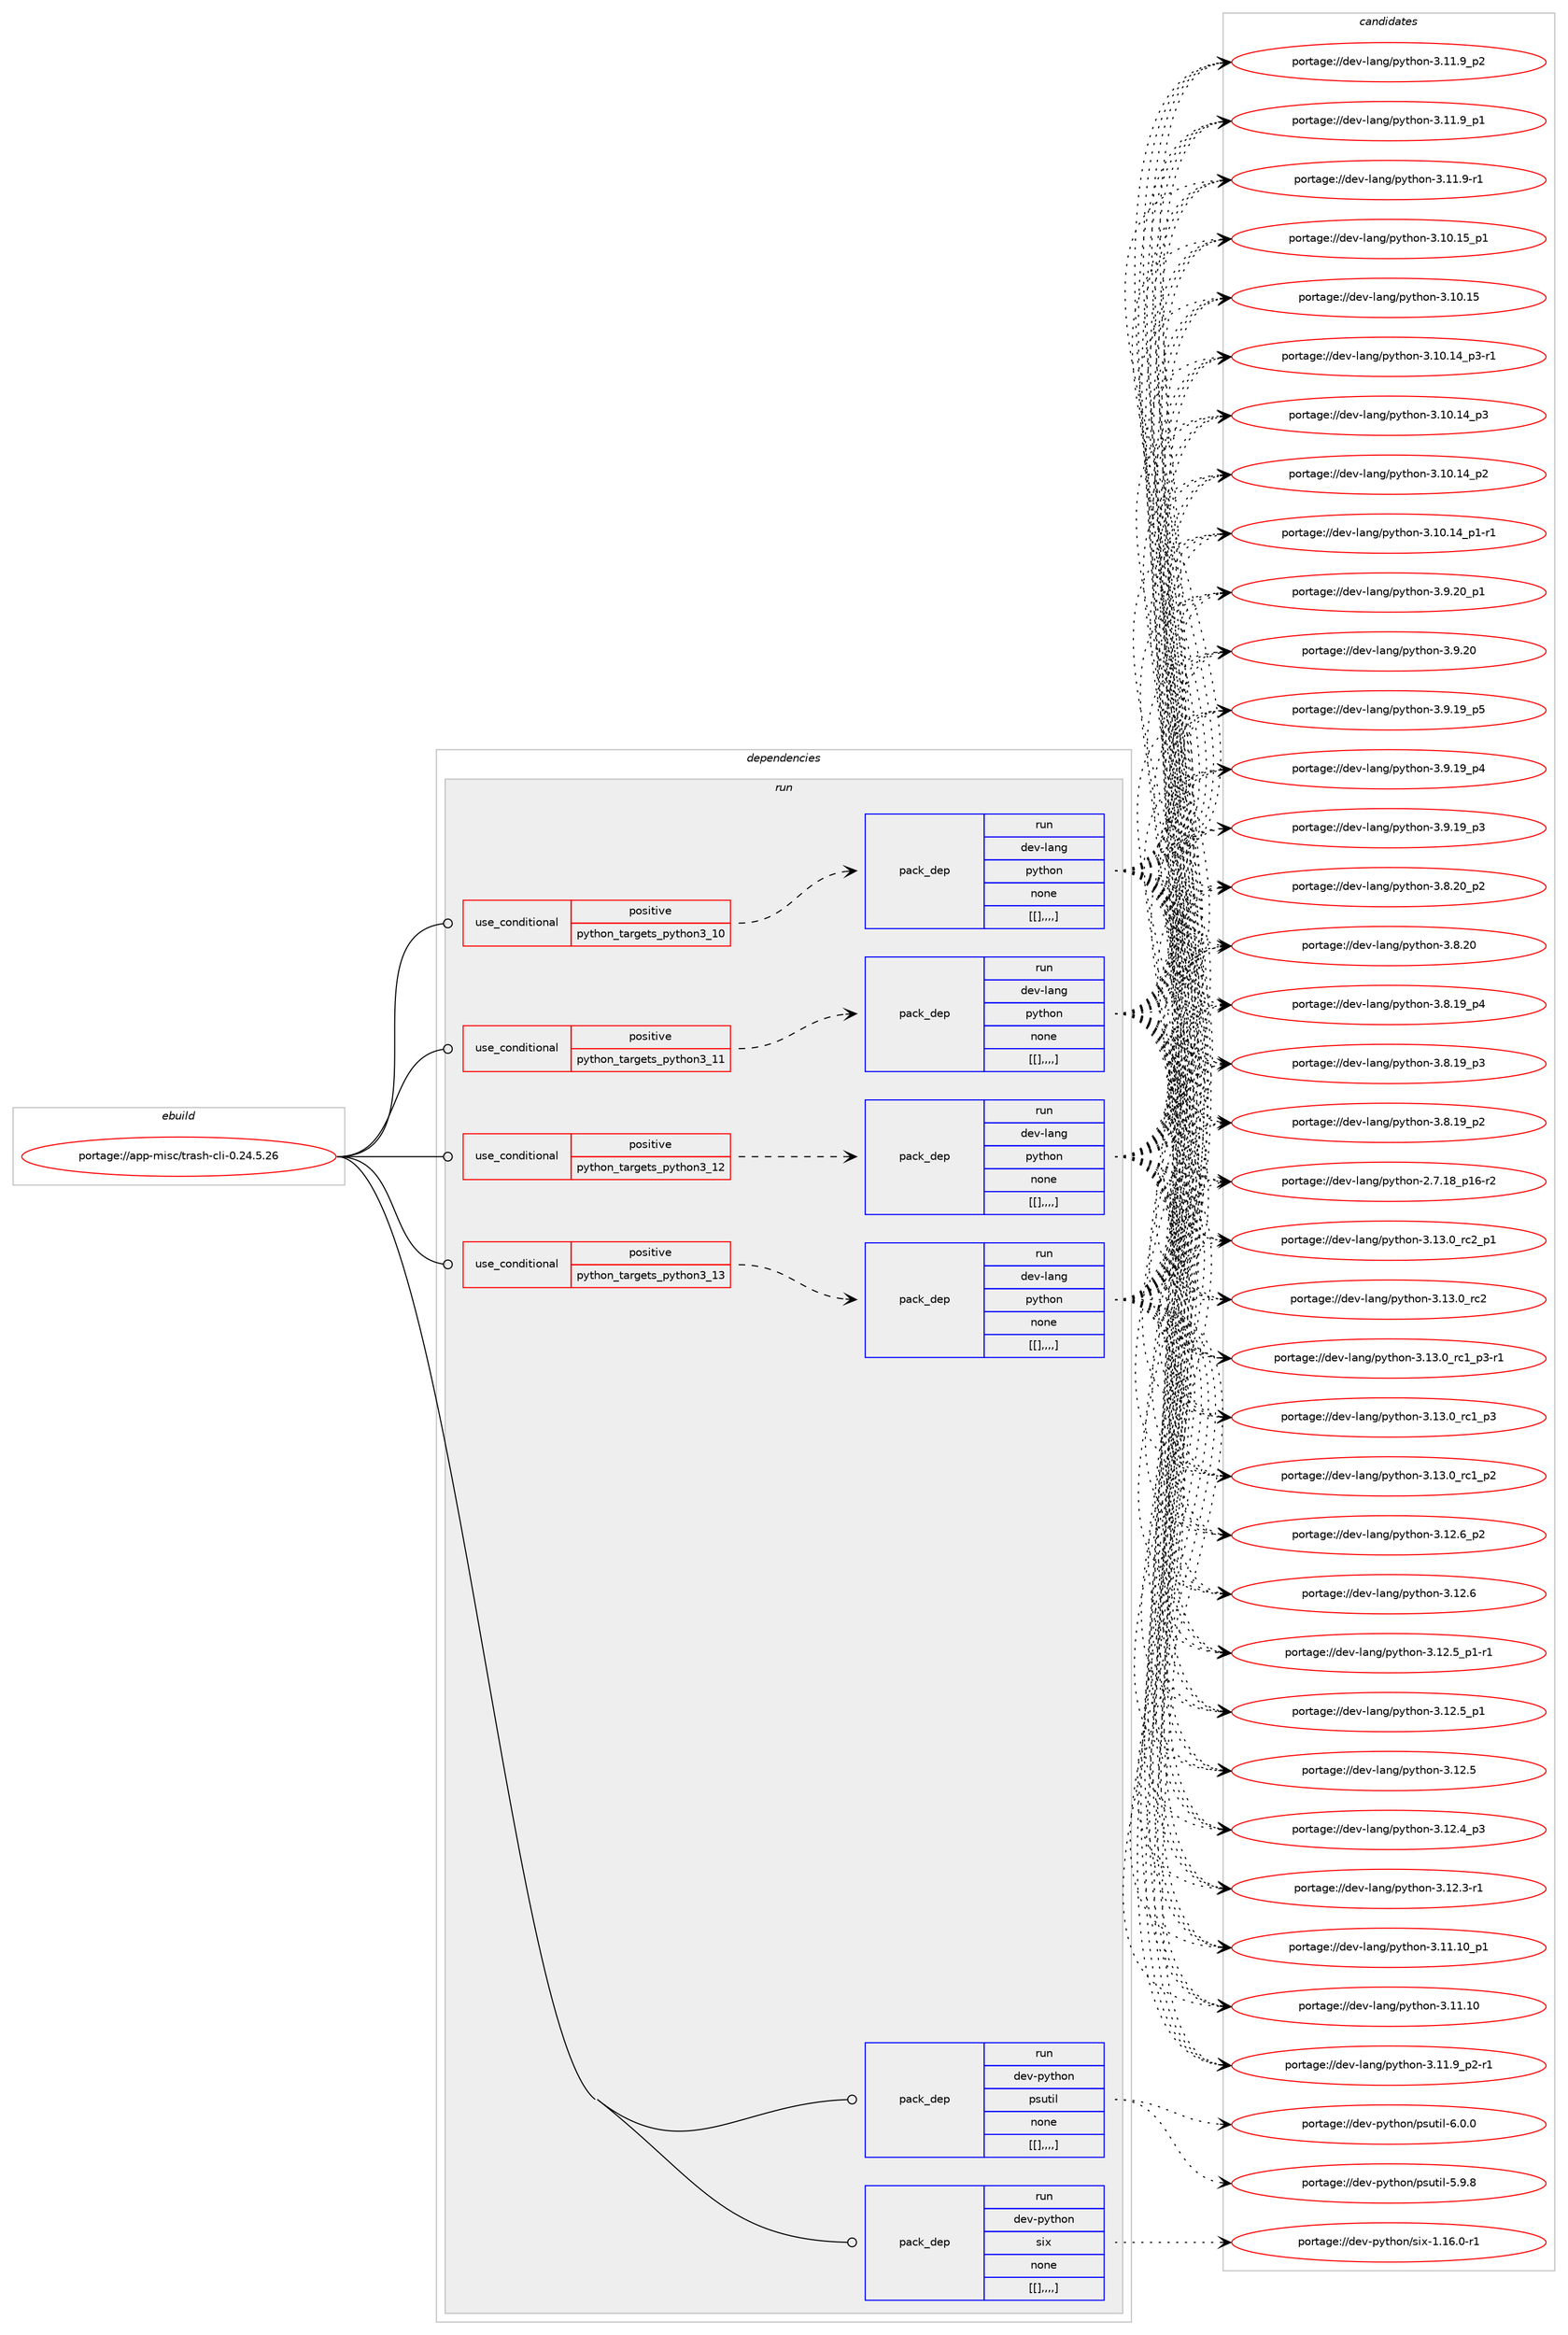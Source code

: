 digraph prolog {

# *************
# Graph options
# *************

newrank=true;
concentrate=true;
compound=true;
graph [rankdir=LR,fontname=Helvetica,fontsize=10,ranksep=1.5];#, ranksep=2.5, nodesep=0.2];
edge  [arrowhead=vee];
node  [fontname=Helvetica,fontsize=10];

# **********
# The ebuild
# **********

subgraph cluster_leftcol {
color=gray;
label=<<i>ebuild</i>>;
id [label="portage://app-misc/trash-cli-0.24.5.26", color=red, width=4, href="../app-misc/trash-cli-0.24.5.26.svg"];
}

# ****************
# The dependencies
# ****************

subgraph cluster_midcol {
color=gray;
label=<<i>dependencies</i>>;
subgraph cluster_compile {
fillcolor="#eeeeee";
style=filled;
label=<<i>compile</i>>;
}
subgraph cluster_compileandrun {
fillcolor="#eeeeee";
style=filled;
label=<<i>compile and run</i>>;
}
subgraph cluster_run {
fillcolor="#eeeeee";
style=filled;
label=<<i>run</i>>;
subgraph cond13207 {
dependency45088 [label=<<TABLE BORDER="0" CELLBORDER="1" CELLSPACING="0" CELLPADDING="4"><TR><TD ROWSPAN="3" CELLPADDING="10">use_conditional</TD></TR><TR><TD>positive</TD></TR><TR><TD>python_targets_python3_10</TD></TR></TABLE>>, shape=none, color=red];
subgraph pack31481 {
dependency45089 [label=<<TABLE BORDER="0" CELLBORDER="1" CELLSPACING="0" CELLPADDING="4" WIDTH="220"><TR><TD ROWSPAN="6" CELLPADDING="30">pack_dep</TD></TR><TR><TD WIDTH="110">run</TD></TR><TR><TD>dev-lang</TD></TR><TR><TD>python</TD></TR><TR><TD>none</TD></TR><TR><TD>[[],,,,]</TD></TR></TABLE>>, shape=none, color=blue];
}
dependency45088:e -> dependency45089:w [weight=20,style="dashed",arrowhead="vee"];
}
id:e -> dependency45088:w [weight=20,style="solid",arrowhead="odot"];
subgraph cond13208 {
dependency45090 [label=<<TABLE BORDER="0" CELLBORDER="1" CELLSPACING="0" CELLPADDING="4"><TR><TD ROWSPAN="3" CELLPADDING="10">use_conditional</TD></TR><TR><TD>positive</TD></TR><TR><TD>python_targets_python3_11</TD></TR></TABLE>>, shape=none, color=red];
subgraph pack31482 {
dependency45091 [label=<<TABLE BORDER="0" CELLBORDER="1" CELLSPACING="0" CELLPADDING="4" WIDTH="220"><TR><TD ROWSPAN="6" CELLPADDING="30">pack_dep</TD></TR><TR><TD WIDTH="110">run</TD></TR><TR><TD>dev-lang</TD></TR><TR><TD>python</TD></TR><TR><TD>none</TD></TR><TR><TD>[[],,,,]</TD></TR></TABLE>>, shape=none, color=blue];
}
dependency45090:e -> dependency45091:w [weight=20,style="dashed",arrowhead="vee"];
}
id:e -> dependency45090:w [weight=20,style="solid",arrowhead="odot"];
subgraph cond13209 {
dependency45092 [label=<<TABLE BORDER="0" CELLBORDER="1" CELLSPACING="0" CELLPADDING="4"><TR><TD ROWSPAN="3" CELLPADDING="10">use_conditional</TD></TR><TR><TD>positive</TD></TR><TR><TD>python_targets_python3_12</TD></TR></TABLE>>, shape=none, color=red];
subgraph pack31483 {
dependency45093 [label=<<TABLE BORDER="0" CELLBORDER="1" CELLSPACING="0" CELLPADDING="4" WIDTH="220"><TR><TD ROWSPAN="6" CELLPADDING="30">pack_dep</TD></TR><TR><TD WIDTH="110">run</TD></TR><TR><TD>dev-lang</TD></TR><TR><TD>python</TD></TR><TR><TD>none</TD></TR><TR><TD>[[],,,,]</TD></TR></TABLE>>, shape=none, color=blue];
}
dependency45092:e -> dependency45093:w [weight=20,style="dashed",arrowhead="vee"];
}
id:e -> dependency45092:w [weight=20,style="solid",arrowhead="odot"];
subgraph cond13210 {
dependency45094 [label=<<TABLE BORDER="0" CELLBORDER="1" CELLSPACING="0" CELLPADDING="4"><TR><TD ROWSPAN="3" CELLPADDING="10">use_conditional</TD></TR><TR><TD>positive</TD></TR><TR><TD>python_targets_python3_13</TD></TR></TABLE>>, shape=none, color=red];
subgraph pack31484 {
dependency45095 [label=<<TABLE BORDER="0" CELLBORDER="1" CELLSPACING="0" CELLPADDING="4" WIDTH="220"><TR><TD ROWSPAN="6" CELLPADDING="30">pack_dep</TD></TR><TR><TD WIDTH="110">run</TD></TR><TR><TD>dev-lang</TD></TR><TR><TD>python</TD></TR><TR><TD>none</TD></TR><TR><TD>[[],,,,]</TD></TR></TABLE>>, shape=none, color=blue];
}
dependency45094:e -> dependency45095:w [weight=20,style="dashed",arrowhead="vee"];
}
id:e -> dependency45094:w [weight=20,style="solid",arrowhead="odot"];
subgraph pack31485 {
dependency45096 [label=<<TABLE BORDER="0" CELLBORDER="1" CELLSPACING="0" CELLPADDING="4" WIDTH="220"><TR><TD ROWSPAN="6" CELLPADDING="30">pack_dep</TD></TR><TR><TD WIDTH="110">run</TD></TR><TR><TD>dev-python</TD></TR><TR><TD>psutil</TD></TR><TR><TD>none</TD></TR><TR><TD>[[],,,,]</TD></TR></TABLE>>, shape=none, color=blue];
}
id:e -> dependency45096:w [weight=20,style="solid",arrowhead="odot"];
subgraph pack31486 {
dependency45097 [label=<<TABLE BORDER="0" CELLBORDER="1" CELLSPACING="0" CELLPADDING="4" WIDTH="220"><TR><TD ROWSPAN="6" CELLPADDING="30">pack_dep</TD></TR><TR><TD WIDTH="110">run</TD></TR><TR><TD>dev-python</TD></TR><TR><TD>six</TD></TR><TR><TD>none</TD></TR><TR><TD>[[],,,,]</TD></TR></TABLE>>, shape=none, color=blue];
}
id:e -> dependency45097:w [weight=20,style="solid",arrowhead="odot"];
}
}

# **************
# The candidates
# **************

subgraph cluster_choices {
rank=same;
color=gray;
label=<<i>candidates</i>>;

subgraph choice31481 {
color=black;
nodesep=1;
choice100101118451089711010347112121116104111110455146495146489511499509511249 [label="portage://dev-lang/python-3.13.0_rc2_p1", color=red, width=4,href="../dev-lang/python-3.13.0_rc2_p1.svg"];
choice10010111845108971101034711212111610411111045514649514648951149950 [label="portage://dev-lang/python-3.13.0_rc2", color=red, width=4,href="../dev-lang/python-3.13.0_rc2.svg"];
choice1001011184510897110103471121211161041111104551464951464895114994995112514511449 [label="portage://dev-lang/python-3.13.0_rc1_p3-r1", color=red, width=4,href="../dev-lang/python-3.13.0_rc1_p3-r1.svg"];
choice100101118451089711010347112121116104111110455146495146489511499499511251 [label="portage://dev-lang/python-3.13.0_rc1_p3", color=red, width=4,href="../dev-lang/python-3.13.0_rc1_p3.svg"];
choice100101118451089711010347112121116104111110455146495146489511499499511250 [label="portage://dev-lang/python-3.13.0_rc1_p2", color=red, width=4,href="../dev-lang/python-3.13.0_rc1_p2.svg"];
choice100101118451089711010347112121116104111110455146495046549511250 [label="portage://dev-lang/python-3.12.6_p2", color=red, width=4,href="../dev-lang/python-3.12.6_p2.svg"];
choice10010111845108971101034711212111610411111045514649504654 [label="portage://dev-lang/python-3.12.6", color=red, width=4,href="../dev-lang/python-3.12.6.svg"];
choice1001011184510897110103471121211161041111104551464950465395112494511449 [label="portage://dev-lang/python-3.12.5_p1-r1", color=red, width=4,href="../dev-lang/python-3.12.5_p1-r1.svg"];
choice100101118451089711010347112121116104111110455146495046539511249 [label="portage://dev-lang/python-3.12.5_p1", color=red, width=4,href="../dev-lang/python-3.12.5_p1.svg"];
choice10010111845108971101034711212111610411111045514649504653 [label="portage://dev-lang/python-3.12.5", color=red, width=4,href="../dev-lang/python-3.12.5.svg"];
choice100101118451089711010347112121116104111110455146495046529511251 [label="portage://dev-lang/python-3.12.4_p3", color=red, width=4,href="../dev-lang/python-3.12.4_p3.svg"];
choice100101118451089711010347112121116104111110455146495046514511449 [label="portage://dev-lang/python-3.12.3-r1", color=red, width=4,href="../dev-lang/python-3.12.3-r1.svg"];
choice10010111845108971101034711212111610411111045514649494649489511249 [label="portage://dev-lang/python-3.11.10_p1", color=red, width=4,href="../dev-lang/python-3.11.10_p1.svg"];
choice1001011184510897110103471121211161041111104551464949464948 [label="portage://dev-lang/python-3.11.10", color=red, width=4,href="../dev-lang/python-3.11.10.svg"];
choice1001011184510897110103471121211161041111104551464949465795112504511449 [label="portage://dev-lang/python-3.11.9_p2-r1", color=red, width=4,href="../dev-lang/python-3.11.9_p2-r1.svg"];
choice100101118451089711010347112121116104111110455146494946579511250 [label="portage://dev-lang/python-3.11.9_p2", color=red, width=4,href="../dev-lang/python-3.11.9_p2.svg"];
choice100101118451089711010347112121116104111110455146494946579511249 [label="portage://dev-lang/python-3.11.9_p1", color=red, width=4,href="../dev-lang/python-3.11.9_p1.svg"];
choice100101118451089711010347112121116104111110455146494946574511449 [label="portage://dev-lang/python-3.11.9-r1", color=red, width=4,href="../dev-lang/python-3.11.9-r1.svg"];
choice10010111845108971101034711212111610411111045514649484649539511249 [label="portage://dev-lang/python-3.10.15_p1", color=red, width=4,href="../dev-lang/python-3.10.15_p1.svg"];
choice1001011184510897110103471121211161041111104551464948464953 [label="portage://dev-lang/python-3.10.15", color=red, width=4,href="../dev-lang/python-3.10.15.svg"];
choice100101118451089711010347112121116104111110455146494846495295112514511449 [label="portage://dev-lang/python-3.10.14_p3-r1", color=red, width=4,href="../dev-lang/python-3.10.14_p3-r1.svg"];
choice10010111845108971101034711212111610411111045514649484649529511251 [label="portage://dev-lang/python-3.10.14_p3", color=red, width=4,href="../dev-lang/python-3.10.14_p3.svg"];
choice10010111845108971101034711212111610411111045514649484649529511250 [label="portage://dev-lang/python-3.10.14_p2", color=red, width=4,href="../dev-lang/python-3.10.14_p2.svg"];
choice100101118451089711010347112121116104111110455146494846495295112494511449 [label="portage://dev-lang/python-3.10.14_p1-r1", color=red, width=4,href="../dev-lang/python-3.10.14_p1-r1.svg"];
choice100101118451089711010347112121116104111110455146574650489511249 [label="portage://dev-lang/python-3.9.20_p1", color=red, width=4,href="../dev-lang/python-3.9.20_p1.svg"];
choice10010111845108971101034711212111610411111045514657465048 [label="portage://dev-lang/python-3.9.20", color=red, width=4,href="../dev-lang/python-3.9.20.svg"];
choice100101118451089711010347112121116104111110455146574649579511253 [label="portage://dev-lang/python-3.9.19_p5", color=red, width=4,href="../dev-lang/python-3.9.19_p5.svg"];
choice100101118451089711010347112121116104111110455146574649579511252 [label="portage://dev-lang/python-3.9.19_p4", color=red, width=4,href="../dev-lang/python-3.9.19_p4.svg"];
choice100101118451089711010347112121116104111110455146574649579511251 [label="portage://dev-lang/python-3.9.19_p3", color=red, width=4,href="../dev-lang/python-3.9.19_p3.svg"];
choice100101118451089711010347112121116104111110455146564650489511250 [label="portage://dev-lang/python-3.8.20_p2", color=red, width=4,href="../dev-lang/python-3.8.20_p2.svg"];
choice10010111845108971101034711212111610411111045514656465048 [label="portage://dev-lang/python-3.8.20", color=red, width=4,href="../dev-lang/python-3.8.20.svg"];
choice100101118451089711010347112121116104111110455146564649579511252 [label="portage://dev-lang/python-3.8.19_p4", color=red, width=4,href="../dev-lang/python-3.8.19_p4.svg"];
choice100101118451089711010347112121116104111110455146564649579511251 [label="portage://dev-lang/python-3.8.19_p3", color=red, width=4,href="../dev-lang/python-3.8.19_p3.svg"];
choice100101118451089711010347112121116104111110455146564649579511250 [label="portage://dev-lang/python-3.8.19_p2", color=red, width=4,href="../dev-lang/python-3.8.19_p2.svg"];
choice100101118451089711010347112121116104111110455046554649569511249544511450 [label="portage://dev-lang/python-2.7.18_p16-r2", color=red, width=4,href="../dev-lang/python-2.7.18_p16-r2.svg"];
dependency45089:e -> choice100101118451089711010347112121116104111110455146495146489511499509511249:w [style=dotted,weight="100"];
dependency45089:e -> choice10010111845108971101034711212111610411111045514649514648951149950:w [style=dotted,weight="100"];
dependency45089:e -> choice1001011184510897110103471121211161041111104551464951464895114994995112514511449:w [style=dotted,weight="100"];
dependency45089:e -> choice100101118451089711010347112121116104111110455146495146489511499499511251:w [style=dotted,weight="100"];
dependency45089:e -> choice100101118451089711010347112121116104111110455146495146489511499499511250:w [style=dotted,weight="100"];
dependency45089:e -> choice100101118451089711010347112121116104111110455146495046549511250:w [style=dotted,weight="100"];
dependency45089:e -> choice10010111845108971101034711212111610411111045514649504654:w [style=dotted,weight="100"];
dependency45089:e -> choice1001011184510897110103471121211161041111104551464950465395112494511449:w [style=dotted,weight="100"];
dependency45089:e -> choice100101118451089711010347112121116104111110455146495046539511249:w [style=dotted,weight="100"];
dependency45089:e -> choice10010111845108971101034711212111610411111045514649504653:w [style=dotted,weight="100"];
dependency45089:e -> choice100101118451089711010347112121116104111110455146495046529511251:w [style=dotted,weight="100"];
dependency45089:e -> choice100101118451089711010347112121116104111110455146495046514511449:w [style=dotted,weight="100"];
dependency45089:e -> choice10010111845108971101034711212111610411111045514649494649489511249:w [style=dotted,weight="100"];
dependency45089:e -> choice1001011184510897110103471121211161041111104551464949464948:w [style=dotted,weight="100"];
dependency45089:e -> choice1001011184510897110103471121211161041111104551464949465795112504511449:w [style=dotted,weight="100"];
dependency45089:e -> choice100101118451089711010347112121116104111110455146494946579511250:w [style=dotted,weight="100"];
dependency45089:e -> choice100101118451089711010347112121116104111110455146494946579511249:w [style=dotted,weight="100"];
dependency45089:e -> choice100101118451089711010347112121116104111110455146494946574511449:w [style=dotted,weight="100"];
dependency45089:e -> choice10010111845108971101034711212111610411111045514649484649539511249:w [style=dotted,weight="100"];
dependency45089:e -> choice1001011184510897110103471121211161041111104551464948464953:w [style=dotted,weight="100"];
dependency45089:e -> choice100101118451089711010347112121116104111110455146494846495295112514511449:w [style=dotted,weight="100"];
dependency45089:e -> choice10010111845108971101034711212111610411111045514649484649529511251:w [style=dotted,weight="100"];
dependency45089:e -> choice10010111845108971101034711212111610411111045514649484649529511250:w [style=dotted,weight="100"];
dependency45089:e -> choice100101118451089711010347112121116104111110455146494846495295112494511449:w [style=dotted,weight="100"];
dependency45089:e -> choice100101118451089711010347112121116104111110455146574650489511249:w [style=dotted,weight="100"];
dependency45089:e -> choice10010111845108971101034711212111610411111045514657465048:w [style=dotted,weight="100"];
dependency45089:e -> choice100101118451089711010347112121116104111110455146574649579511253:w [style=dotted,weight="100"];
dependency45089:e -> choice100101118451089711010347112121116104111110455146574649579511252:w [style=dotted,weight="100"];
dependency45089:e -> choice100101118451089711010347112121116104111110455146574649579511251:w [style=dotted,weight="100"];
dependency45089:e -> choice100101118451089711010347112121116104111110455146564650489511250:w [style=dotted,weight="100"];
dependency45089:e -> choice10010111845108971101034711212111610411111045514656465048:w [style=dotted,weight="100"];
dependency45089:e -> choice100101118451089711010347112121116104111110455146564649579511252:w [style=dotted,weight="100"];
dependency45089:e -> choice100101118451089711010347112121116104111110455146564649579511251:w [style=dotted,weight="100"];
dependency45089:e -> choice100101118451089711010347112121116104111110455146564649579511250:w [style=dotted,weight="100"];
dependency45089:e -> choice100101118451089711010347112121116104111110455046554649569511249544511450:w [style=dotted,weight="100"];
}
subgraph choice31482 {
color=black;
nodesep=1;
choice100101118451089711010347112121116104111110455146495146489511499509511249 [label="portage://dev-lang/python-3.13.0_rc2_p1", color=red, width=4,href="../dev-lang/python-3.13.0_rc2_p1.svg"];
choice10010111845108971101034711212111610411111045514649514648951149950 [label="portage://dev-lang/python-3.13.0_rc2", color=red, width=4,href="../dev-lang/python-3.13.0_rc2.svg"];
choice1001011184510897110103471121211161041111104551464951464895114994995112514511449 [label="portage://dev-lang/python-3.13.0_rc1_p3-r1", color=red, width=4,href="../dev-lang/python-3.13.0_rc1_p3-r1.svg"];
choice100101118451089711010347112121116104111110455146495146489511499499511251 [label="portage://dev-lang/python-3.13.0_rc1_p3", color=red, width=4,href="../dev-lang/python-3.13.0_rc1_p3.svg"];
choice100101118451089711010347112121116104111110455146495146489511499499511250 [label="portage://dev-lang/python-3.13.0_rc1_p2", color=red, width=4,href="../dev-lang/python-3.13.0_rc1_p2.svg"];
choice100101118451089711010347112121116104111110455146495046549511250 [label="portage://dev-lang/python-3.12.6_p2", color=red, width=4,href="../dev-lang/python-3.12.6_p2.svg"];
choice10010111845108971101034711212111610411111045514649504654 [label="portage://dev-lang/python-3.12.6", color=red, width=4,href="../dev-lang/python-3.12.6.svg"];
choice1001011184510897110103471121211161041111104551464950465395112494511449 [label="portage://dev-lang/python-3.12.5_p1-r1", color=red, width=4,href="../dev-lang/python-3.12.5_p1-r1.svg"];
choice100101118451089711010347112121116104111110455146495046539511249 [label="portage://dev-lang/python-3.12.5_p1", color=red, width=4,href="../dev-lang/python-3.12.5_p1.svg"];
choice10010111845108971101034711212111610411111045514649504653 [label="portage://dev-lang/python-3.12.5", color=red, width=4,href="../dev-lang/python-3.12.5.svg"];
choice100101118451089711010347112121116104111110455146495046529511251 [label="portage://dev-lang/python-3.12.4_p3", color=red, width=4,href="../dev-lang/python-3.12.4_p3.svg"];
choice100101118451089711010347112121116104111110455146495046514511449 [label="portage://dev-lang/python-3.12.3-r1", color=red, width=4,href="../dev-lang/python-3.12.3-r1.svg"];
choice10010111845108971101034711212111610411111045514649494649489511249 [label="portage://dev-lang/python-3.11.10_p1", color=red, width=4,href="../dev-lang/python-3.11.10_p1.svg"];
choice1001011184510897110103471121211161041111104551464949464948 [label="portage://dev-lang/python-3.11.10", color=red, width=4,href="../dev-lang/python-3.11.10.svg"];
choice1001011184510897110103471121211161041111104551464949465795112504511449 [label="portage://dev-lang/python-3.11.9_p2-r1", color=red, width=4,href="../dev-lang/python-3.11.9_p2-r1.svg"];
choice100101118451089711010347112121116104111110455146494946579511250 [label="portage://dev-lang/python-3.11.9_p2", color=red, width=4,href="../dev-lang/python-3.11.9_p2.svg"];
choice100101118451089711010347112121116104111110455146494946579511249 [label="portage://dev-lang/python-3.11.9_p1", color=red, width=4,href="../dev-lang/python-3.11.9_p1.svg"];
choice100101118451089711010347112121116104111110455146494946574511449 [label="portage://dev-lang/python-3.11.9-r1", color=red, width=4,href="../dev-lang/python-3.11.9-r1.svg"];
choice10010111845108971101034711212111610411111045514649484649539511249 [label="portage://dev-lang/python-3.10.15_p1", color=red, width=4,href="../dev-lang/python-3.10.15_p1.svg"];
choice1001011184510897110103471121211161041111104551464948464953 [label="portage://dev-lang/python-3.10.15", color=red, width=4,href="../dev-lang/python-3.10.15.svg"];
choice100101118451089711010347112121116104111110455146494846495295112514511449 [label="portage://dev-lang/python-3.10.14_p3-r1", color=red, width=4,href="../dev-lang/python-3.10.14_p3-r1.svg"];
choice10010111845108971101034711212111610411111045514649484649529511251 [label="portage://dev-lang/python-3.10.14_p3", color=red, width=4,href="../dev-lang/python-3.10.14_p3.svg"];
choice10010111845108971101034711212111610411111045514649484649529511250 [label="portage://dev-lang/python-3.10.14_p2", color=red, width=4,href="../dev-lang/python-3.10.14_p2.svg"];
choice100101118451089711010347112121116104111110455146494846495295112494511449 [label="portage://dev-lang/python-3.10.14_p1-r1", color=red, width=4,href="../dev-lang/python-3.10.14_p1-r1.svg"];
choice100101118451089711010347112121116104111110455146574650489511249 [label="portage://dev-lang/python-3.9.20_p1", color=red, width=4,href="../dev-lang/python-3.9.20_p1.svg"];
choice10010111845108971101034711212111610411111045514657465048 [label="portage://dev-lang/python-3.9.20", color=red, width=4,href="../dev-lang/python-3.9.20.svg"];
choice100101118451089711010347112121116104111110455146574649579511253 [label="portage://dev-lang/python-3.9.19_p5", color=red, width=4,href="../dev-lang/python-3.9.19_p5.svg"];
choice100101118451089711010347112121116104111110455146574649579511252 [label="portage://dev-lang/python-3.9.19_p4", color=red, width=4,href="../dev-lang/python-3.9.19_p4.svg"];
choice100101118451089711010347112121116104111110455146574649579511251 [label="portage://dev-lang/python-3.9.19_p3", color=red, width=4,href="../dev-lang/python-3.9.19_p3.svg"];
choice100101118451089711010347112121116104111110455146564650489511250 [label="portage://dev-lang/python-3.8.20_p2", color=red, width=4,href="../dev-lang/python-3.8.20_p2.svg"];
choice10010111845108971101034711212111610411111045514656465048 [label="portage://dev-lang/python-3.8.20", color=red, width=4,href="../dev-lang/python-3.8.20.svg"];
choice100101118451089711010347112121116104111110455146564649579511252 [label="portage://dev-lang/python-3.8.19_p4", color=red, width=4,href="../dev-lang/python-3.8.19_p4.svg"];
choice100101118451089711010347112121116104111110455146564649579511251 [label="portage://dev-lang/python-3.8.19_p3", color=red, width=4,href="../dev-lang/python-3.8.19_p3.svg"];
choice100101118451089711010347112121116104111110455146564649579511250 [label="portage://dev-lang/python-3.8.19_p2", color=red, width=4,href="../dev-lang/python-3.8.19_p2.svg"];
choice100101118451089711010347112121116104111110455046554649569511249544511450 [label="portage://dev-lang/python-2.7.18_p16-r2", color=red, width=4,href="../dev-lang/python-2.7.18_p16-r2.svg"];
dependency45091:e -> choice100101118451089711010347112121116104111110455146495146489511499509511249:w [style=dotted,weight="100"];
dependency45091:e -> choice10010111845108971101034711212111610411111045514649514648951149950:w [style=dotted,weight="100"];
dependency45091:e -> choice1001011184510897110103471121211161041111104551464951464895114994995112514511449:w [style=dotted,weight="100"];
dependency45091:e -> choice100101118451089711010347112121116104111110455146495146489511499499511251:w [style=dotted,weight="100"];
dependency45091:e -> choice100101118451089711010347112121116104111110455146495146489511499499511250:w [style=dotted,weight="100"];
dependency45091:e -> choice100101118451089711010347112121116104111110455146495046549511250:w [style=dotted,weight="100"];
dependency45091:e -> choice10010111845108971101034711212111610411111045514649504654:w [style=dotted,weight="100"];
dependency45091:e -> choice1001011184510897110103471121211161041111104551464950465395112494511449:w [style=dotted,weight="100"];
dependency45091:e -> choice100101118451089711010347112121116104111110455146495046539511249:w [style=dotted,weight="100"];
dependency45091:e -> choice10010111845108971101034711212111610411111045514649504653:w [style=dotted,weight="100"];
dependency45091:e -> choice100101118451089711010347112121116104111110455146495046529511251:w [style=dotted,weight="100"];
dependency45091:e -> choice100101118451089711010347112121116104111110455146495046514511449:w [style=dotted,weight="100"];
dependency45091:e -> choice10010111845108971101034711212111610411111045514649494649489511249:w [style=dotted,weight="100"];
dependency45091:e -> choice1001011184510897110103471121211161041111104551464949464948:w [style=dotted,weight="100"];
dependency45091:e -> choice1001011184510897110103471121211161041111104551464949465795112504511449:w [style=dotted,weight="100"];
dependency45091:e -> choice100101118451089711010347112121116104111110455146494946579511250:w [style=dotted,weight="100"];
dependency45091:e -> choice100101118451089711010347112121116104111110455146494946579511249:w [style=dotted,weight="100"];
dependency45091:e -> choice100101118451089711010347112121116104111110455146494946574511449:w [style=dotted,weight="100"];
dependency45091:e -> choice10010111845108971101034711212111610411111045514649484649539511249:w [style=dotted,weight="100"];
dependency45091:e -> choice1001011184510897110103471121211161041111104551464948464953:w [style=dotted,weight="100"];
dependency45091:e -> choice100101118451089711010347112121116104111110455146494846495295112514511449:w [style=dotted,weight="100"];
dependency45091:e -> choice10010111845108971101034711212111610411111045514649484649529511251:w [style=dotted,weight="100"];
dependency45091:e -> choice10010111845108971101034711212111610411111045514649484649529511250:w [style=dotted,weight="100"];
dependency45091:e -> choice100101118451089711010347112121116104111110455146494846495295112494511449:w [style=dotted,weight="100"];
dependency45091:e -> choice100101118451089711010347112121116104111110455146574650489511249:w [style=dotted,weight="100"];
dependency45091:e -> choice10010111845108971101034711212111610411111045514657465048:w [style=dotted,weight="100"];
dependency45091:e -> choice100101118451089711010347112121116104111110455146574649579511253:w [style=dotted,weight="100"];
dependency45091:e -> choice100101118451089711010347112121116104111110455146574649579511252:w [style=dotted,weight="100"];
dependency45091:e -> choice100101118451089711010347112121116104111110455146574649579511251:w [style=dotted,weight="100"];
dependency45091:e -> choice100101118451089711010347112121116104111110455146564650489511250:w [style=dotted,weight="100"];
dependency45091:e -> choice10010111845108971101034711212111610411111045514656465048:w [style=dotted,weight="100"];
dependency45091:e -> choice100101118451089711010347112121116104111110455146564649579511252:w [style=dotted,weight="100"];
dependency45091:e -> choice100101118451089711010347112121116104111110455146564649579511251:w [style=dotted,weight="100"];
dependency45091:e -> choice100101118451089711010347112121116104111110455146564649579511250:w [style=dotted,weight="100"];
dependency45091:e -> choice100101118451089711010347112121116104111110455046554649569511249544511450:w [style=dotted,weight="100"];
}
subgraph choice31483 {
color=black;
nodesep=1;
choice100101118451089711010347112121116104111110455146495146489511499509511249 [label="portage://dev-lang/python-3.13.0_rc2_p1", color=red, width=4,href="../dev-lang/python-3.13.0_rc2_p1.svg"];
choice10010111845108971101034711212111610411111045514649514648951149950 [label="portage://dev-lang/python-3.13.0_rc2", color=red, width=4,href="../dev-lang/python-3.13.0_rc2.svg"];
choice1001011184510897110103471121211161041111104551464951464895114994995112514511449 [label="portage://dev-lang/python-3.13.0_rc1_p3-r1", color=red, width=4,href="../dev-lang/python-3.13.0_rc1_p3-r1.svg"];
choice100101118451089711010347112121116104111110455146495146489511499499511251 [label="portage://dev-lang/python-3.13.0_rc1_p3", color=red, width=4,href="../dev-lang/python-3.13.0_rc1_p3.svg"];
choice100101118451089711010347112121116104111110455146495146489511499499511250 [label="portage://dev-lang/python-3.13.0_rc1_p2", color=red, width=4,href="../dev-lang/python-3.13.0_rc1_p2.svg"];
choice100101118451089711010347112121116104111110455146495046549511250 [label="portage://dev-lang/python-3.12.6_p2", color=red, width=4,href="../dev-lang/python-3.12.6_p2.svg"];
choice10010111845108971101034711212111610411111045514649504654 [label="portage://dev-lang/python-3.12.6", color=red, width=4,href="../dev-lang/python-3.12.6.svg"];
choice1001011184510897110103471121211161041111104551464950465395112494511449 [label="portage://dev-lang/python-3.12.5_p1-r1", color=red, width=4,href="../dev-lang/python-3.12.5_p1-r1.svg"];
choice100101118451089711010347112121116104111110455146495046539511249 [label="portage://dev-lang/python-3.12.5_p1", color=red, width=4,href="../dev-lang/python-3.12.5_p1.svg"];
choice10010111845108971101034711212111610411111045514649504653 [label="portage://dev-lang/python-3.12.5", color=red, width=4,href="../dev-lang/python-3.12.5.svg"];
choice100101118451089711010347112121116104111110455146495046529511251 [label="portage://dev-lang/python-3.12.4_p3", color=red, width=4,href="../dev-lang/python-3.12.4_p3.svg"];
choice100101118451089711010347112121116104111110455146495046514511449 [label="portage://dev-lang/python-3.12.3-r1", color=red, width=4,href="../dev-lang/python-3.12.3-r1.svg"];
choice10010111845108971101034711212111610411111045514649494649489511249 [label="portage://dev-lang/python-3.11.10_p1", color=red, width=4,href="../dev-lang/python-3.11.10_p1.svg"];
choice1001011184510897110103471121211161041111104551464949464948 [label="portage://dev-lang/python-3.11.10", color=red, width=4,href="../dev-lang/python-3.11.10.svg"];
choice1001011184510897110103471121211161041111104551464949465795112504511449 [label="portage://dev-lang/python-3.11.9_p2-r1", color=red, width=4,href="../dev-lang/python-3.11.9_p2-r1.svg"];
choice100101118451089711010347112121116104111110455146494946579511250 [label="portage://dev-lang/python-3.11.9_p2", color=red, width=4,href="../dev-lang/python-3.11.9_p2.svg"];
choice100101118451089711010347112121116104111110455146494946579511249 [label="portage://dev-lang/python-3.11.9_p1", color=red, width=4,href="../dev-lang/python-3.11.9_p1.svg"];
choice100101118451089711010347112121116104111110455146494946574511449 [label="portage://dev-lang/python-3.11.9-r1", color=red, width=4,href="../dev-lang/python-3.11.9-r1.svg"];
choice10010111845108971101034711212111610411111045514649484649539511249 [label="portage://dev-lang/python-3.10.15_p1", color=red, width=4,href="../dev-lang/python-3.10.15_p1.svg"];
choice1001011184510897110103471121211161041111104551464948464953 [label="portage://dev-lang/python-3.10.15", color=red, width=4,href="../dev-lang/python-3.10.15.svg"];
choice100101118451089711010347112121116104111110455146494846495295112514511449 [label="portage://dev-lang/python-3.10.14_p3-r1", color=red, width=4,href="../dev-lang/python-3.10.14_p3-r1.svg"];
choice10010111845108971101034711212111610411111045514649484649529511251 [label="portage://dev-lang/python-3.10.14_p3", color=red, width=4,href="../dev-lang/python-3.10.14_p3.svg"];
choice10010111845108971101034711212111610411111045514649484649529511250 [label="portage://dev-lang/python-3.10.14_p2", color=red, width=4,href="../dev-lang/python-3.10.14_p2.svg"];
choice100101118451089711010347112121116104111110455146494846495295112494511449 [label="portage://dev-lang/python-3.10.14_p1-r1", color=red, width=4,href="../dev-lang/python-3.10.14_p1-r1.svg"];
choice100101118451089711010347112121116104111110455146574650489511249 [label="portage://dev-lang/python-3.9.20_p1", color=red, width=4,href="../dev-lang/python-3.9.20_p1.svg"];
choice10010111845108971101034711212111610411111045514657465048 [label="portage://dev-lang/python-3.9.20", color=red, width=4,href="../dev-lang/python-3.9.20.svg"];
choice100101118451089711010347112121116104111110455146574649579511253 [label="portage://dev-lang/python-3.9.19_p5", color=red, width=4,href="../dev-lang/python-3.9.19_p5.svg"];
choice100101118451089711010347112121116104111110455146574649579511252 [label="portage://dev-lang/python-3.9.19_p4", color=red, width=4,href="../dev-lang/python-3.9.19_p4.svg"];
choice100101118451089711010347112121116104111110455146574649579511251 [label="portage://dev-lang/python-3.9.19_p3", color=red, width=4,href="../dev-lang/python-3.9.19_p3.svg"];
choice100101118451089711010347112121116104111110455146564650489511250 [label="portage://dev-lang/python-3.8.20_p2", color=red, width=4,href="../dev-lang/python-3.8.20_p2.svg"];
choice10010111845108971101034711212111610411111045514656465048 [label="portage://dev-lang/python-3.8.20", color=red, width=4,href="../dev-lang/python-3.8.20.svg"];
choice100101118451089711010347112121116104111110455146564649579511252 [label="portage://dev-lang/python-3.8.19_p4", color=red, width=4,href="../dev-lang/python-3.8.19_p4.svg"];
choice100101118451089711010347112121116104111110455146564649579511251 [label="portage://dev-lang/python-3.8.19_p3", color=red, width=4,href="../dev-lang/python-3.8.19_p3.svg"];
choice100101118451089711010347112121116104111110455146564649579511250 [label="portage://dev-lang/python-3.8.19_p2", color=red, width=4,href="../dev-lang/python-3.8.19_p2.svg"];
choice100101118451089711010347112121116104111110455046554649569511249544511450 [label="portage://dev-lang/python-2.7.18_p16-r2", color=red, width=4,href="../dev-lang/python-2.7.18_p16-r2.svg"];
dependency45093:e -> choice100101118451089711010347112121116104111110455146495146489511499509511249:w [style=dotted,weight="100"];
dependency45093:e -> choice10010111845108971101034711212111610411111045514649514648951149950:w [style=dotted,weight="100"];
dependency45093:e -> choice1001011184510897110103471121211161041111104551464951464895114994995112514511449:w [style=dotted,weight="100"];
dependency45093:e -> choice100101118451089711010347112121116104111110455146495146489511499499511251:w [style=dotted,weight="100"];
dependency45093:e -> choice100101118451089711010347112121116104111110455146495146489511499499511250:w [style=dotted,weight="100"];
dependency45093:e -> choice100101118451089711010347112121116104111110455146495046549511250:w [style=dotted,weight="100"];
dependency45093:e -> choice10010111845108971101034711212111610411111045514649504654:w [style=dotted,weight="100"];
dependency45093:e -> choice1001011184510897110103471121211161041111104551464950465395112494511449:w [style=dotted,weight="100"];
dependency45093:e -> choice100101118451089711010347112121116104111110455146495046539511249:w [style=dotted,weight="100"];
dependency45093:e -> choice10010111845108971101034711212111610411111045514649504653:w [style=dotted,weight="100"];
dependency45093:e -> choice100101118451089711010347112121116104111110455146495046529511251:w [style=dotted,weight="100"];
dependency45093:e -> choice100101118451089711010347112121116104111110455146495046514511449:w [style=dotted,weight="100"];
dependency45093:e -> choice10010111845108971101034711212111610411111045514649494649489511249:w [style=dotted,weight="100"];
dependency45093:e -> choice1001011184510897110103471121211161041111104551464949464948:w [style=dotted,weight="100"];
dependency45093:e -> choice1001011184510897110103471121211161041111104551464949465795112504511449:w [style=dotted,weight="100"];
dependency45093:e -> choice100101118451089711010347112121116104111110455146494946579511250:w [style=dotted,weight="100"];
dependency45093:e -> choice100101118451089711010347112121116104111110455146494946579511249:w [style=dotted,weight="100"];
dependency45093:e -> choice100101118451089711010347112121116104111110455146494946574511449:w [style=dotted,weight="100"];
dependency45093:e -> choice10010111845108971101034711212111610411111045514649484649539511249:w [style=dotted,weight="100"];
dependency45093:e -> choice1001011184510897110103471121211161041111104551464948464953:w [style=dotted,weight="100"];
dependency45093:e -> choice100101118451089711010347112121116104111110455146494846495295112514511449:w [style=dotted,weight="100"];
dependency45093:e -> choice10010111845108971101034711212111610411111045514649484649529511251:w [style=dotted,weight="100"];
dependency45093:e -> choice10010111845108971101034711212111610411111045514649484649529511250:w [style=dotted,weight="100"];
dependency45093:e -> choice100101118451089711010347112121116104111110455146494846495295112494511449:w [style=dotted,weight="100"];
dependency45093:e -> choice100101118451089711010347112121116104111110455146574650489511249:w [style=dotted,weight="100"];
dependency45093:e -> choice10010111845108971101034711212111610411111045514657465048:w [style=dotted,weight="100"];
dependency45093:e -> choice100101118451089711010347112121116104111110455146574649579511253:w [style=dotted,weight="100"];
dependency45093:e -> choice100101118451089711010347112121116104111110455146574649579511252:w [style=dotted,weight="100"];
dependency45093:e -> choice100101118451089711010347112121116104111110455146574649579511251:w [style=dotted,weight="100"];
dependency45093:e -> choice100101118451089711010347112121116104111110455146564650489511250:w [style=dotted,weight="100"];
dependency45093:e -> choice10010111845108971101034711212111610411111045514656465048:w [style=dotted,weight="100"];
dependency45093:e -> choice100101118451089711010347112121116104111110455146564649579511252:w [style=dotted,weight="100"];
dependency45093:e -> choice100101118451089711010347112121116104111110455146564649579511251:w [style=dotted,weight="100"];
dependency45093:e -> choice100101118451089711010347112121116104111110455146564649579511250:w [style=dotted,weight="100"];
dependency45093:e -> choice100101118451089711010347112121116104111110455046554649569511249544511450:w [style=dotted,weight="100"];
}
subgraph choice31484 {
color=black;
nodesep=1;
choice100101118451089711010347112121116104111110455146495146489511499509511249 [label="portage://dev-lang/python-3.13.0_rc2_p1", color=red, width=4,href="../dev-lang/python-3.13.0_rc2_p1.svg"];
choice10010111845108971101034711212111610411111045514649514648951149950 [label="portage://dev-lang/python-3.13.0_rc2", color=red, width=4,href="../dev-lang/python-3.13.0_rc2.svg"];
choice1001011184510897110103471121211161041111104551464951464895114994995112514511449 [label="portage://dev-lang/python-3.13.0_rc1_p3-r1", color=red, width=4,href="../dev-lang/python-3.13.0_rc1_p3-r1.svg"];
choice100101118451089711010347112121116104111110455146495146489511499499511251 [label="portage://dev-lang/python-3.13.0_rc1_p3", color=red, width=4,href="../dev-lang/python-3.13.0_rc1_p3.svg"];
choice100101118451089711010347112121116104111110455146495146489511499499511250 [label="portage://dev-lang/python-3.13.0_rc1_p2", color=red, width=4,href="../dev-lang/python-3.13.0_rc1_p2.svg"];
choice100101118451089711010347112121116104111110455146495046549511250 [label="portage://dev-lang/python-3.12.6_p2", color=red, width=4,href="../dev-lang/python-3.12.6_p2.svg"];
choice10010111845108971101034711212111610411111045514649504654 [label="portage://dev-lang/python-3.12.6", color=red, width=4,href="../dev-lang/python-3.12.6.svg"];
choice1001011184510897110103471121211161041111104551464950465395112494511449 [label="portage://dev-lang/python-3.12.5_p1-r1", color=red, width=4,href="../dev-lang/python-3.12.5_p1-r1.svg"];
choice100101118451089711010347112121116104111110455146495046539511249 [label="portage://dev-lang/python-3.12.5_p1", color=red, width=4,href="../dev-lang/python-3.12.5_p1.svg"];
choice10010111845108971101034711212111610411111045514649504653 [label="portage://dev-lang/python-3.12.5", color=red, width=4,href="../dev-lang/python-3.12.5.svg"];
choice100101118451089711010347112121116104111110455146495046529511251 [label="portage://dev-lang/python-3.12.4_p3", color=red, width=4,href="../dev-lang/python-3.12.4_p3.svg"];
choice100101118451089711010347112121116104111110455146495046514511449 [label="portage://dev-lang/python-3.12.3-r1", color=red, width=4,href="../dev-lang/python-3.12.3-r1.svg"];
choice10010111845108971101034711212111610411111045514649494649489511249 [label="portage://dev-lang/python-3.11.10_p1", color=red, width=4,href="../dev-lang/python-3.11.10_p1.svg"];
choice1001011184510897110103471121211161041111104551464949464948 [label="portage://dev-lang/python-3.11.10", color=red, width=4,href="../dev-lang/python-3.11.10.svg"];
choice1001011184510897110103471121211161041111104551464949465795112504511449 [label="portage://dev-lang/python-3.11.9_p2-r1", color=red, width=4,href="../dev-lang/python-3.11.9_p2-r1.svg"];
choice100101118451089711010347112121116104111110455146494946579511250 [label="portage://dev-lang/python-3.11.9_p2", color=red, width=4,href="../dev-lang/python-3.11.9_p2.svg"];
choice100101118451089711010347112121116104111110455146494946579511249 [label="portage://dev-lang/python-3.11.9_p1", color=red, width=4,href="../dev-lang/python-3.11.9_p1.svg"];
choice100101118451089711010347112121116104111110455146494946574511449 [label="portage://dev-lang/python-3.11.9-r1", color=red, width=4,href="../dev-lang/python-3.11.9-r1.svg"];
choice10010111845108971101034711212111610411111045514649484649539511249 [label="portage://dev-lang/python-3.10.15_p1", color=red, width=4,href="../dev-lang/python-3.10.15_p1.svg"];
choice1001011184510897110103471121211161041111104551464948464953 [label="portage://dev-lang/python-3.10.15", color=red, width=4,href="../dev-lang/python-3.10.15.svg"];
choice100101118451089711010347112121116104111110455146494846495295112514511449 [label="portage://dev-lang/python-3.10.14_p3-r1", color=red, width=4,href="../dev-lang/python-3.10.14_p3-r1.svg"];
choice10010111845108971101034711212111610411111045514649484649529511251 [label="portage://dev-lang/python-3.10.14_p3", color=red, width=4,href="../dev-lang/python-3.10.14_p3.svg"];
choice10010111845108971101034711212111610411111045514649484649529511250 [label="portage://dev-lang/python-3.10.14_p2", color=red, width=4,href="../dev-lang/python-3.10.14_p2.svg"];
choice100101118451089711010347112121116104111110455146494846495295112494511449 [label="portage://dev-lang/python-3.10.14_p1-r1", color=red, width=4,href="../dev-lang/python-3.10.14_p1-r1.svg"];
choice100101118451089711010347112121116104111110455146574650489511249 [label="portage://dev-lang/python-3.9.20_p1", color=red, width=4,href="../dev-lang/python-3.9.20_p1.svg"];
choice10010111845108971101034711212111610411111045514657465048 [label="portage://dev-lang/python-3.9.20", color=red, width=4,href="../dev-lang/python-3.9.20.svg"];
choice100101118451089711010347112121116104111110455146574649579511253 [label="portage://dev-lang/python-3.9.19_p5", color=red, width=4,href="../dev-lang/python-3.9.19_p5.svg"];
choice100101118451089711010347112121116104111110455146574649579511252 [label="portage://dev-lang/python-3.9.19_p4", color=red, width=4,href="../dev-lang/python-3.9.19_p4.svg"];
choice100101118451089711010347112121116104111110455146574649579511251 [label="portage://dev-lang/python-3.9.19_p3", color=red, width=4,href="../dev-lang/python-3.9.19_p3.svg"];
choice100101118451089711010347112121116104111110455146564650489511250 [label="portage://dev-lang/python-3.8.20_p2", color=red, width=4,href="../dev-lang/python-3.8.20_p2.svg"];
choice10010111845108971101034711212111610411111045514656465048 [label="portage://dev-lang/python-3.8.20", color=red, width=4,href="../dev-lang/python-3.8.20.svg"];
choice100101118451089711010347112121116104111110455146564649579511252 [label="portage://dev-lang/python-3.8.19_p4", color=red, width=4,href="../dev-lang/python-3.8.19_p4.svg"];
choice100101118451089711010347112121116104111110455146564649579511251 [label="portage://dev-lang/python-3.8.19_p3", color=red, width=4,href="../dev-lang/python-3.8.19_p3.svg"];
choice100101118451089711010347112121116104111110455146564649579511250 [label="portage://dev-lang/python-3.8.19_p2", color=red, width=4,href="../dev-lang/python-3.8.19_p2.svg"];
choice100101118451089711010347112121116104111110455046554649569511249544511450 [label="portage://dev-lang/python-2.7.18_p16-r2", color=red, width=4,href="../dev-lang/python-2.7.18_p16-r2.svg"];
dependency45095:e -> choice100101118451089711010347112121116104111110455146495146489511499509511249:w [style=dotted,weight="100"];
dependency45095:e -> choice10010111845108971101034711212111610411111045514649514648951149950:w [style=dotted,weight="100"];
dependency45095:e -> choice1001011184510897110103471121211161041111104551464951464895114994995112514511449:w [style=dotted,weight="100"];
dependency45095:e -> choice100101118451089711010347112121116104111110455146495146489511499499511251:w [style=dotted,weight="100"];
dependency45095:e -> choice100101118451089711010347112121116104111110455146495146489511499499511250:w [style=dotted,weight="100"];
dependency45095:e -> choice100101118451089711010347112121116104111110455146495046549511250:w [style=dotted,weight="100"];
dependency45095:e -> choice10010111845108971101034711212111610411111045514649504654:w [style=dotted,weight="100"];
dependency45095:e -> choice1001011184510897110103471121211161041111104551464950465395112494511449:w [style=dotted,weight="100"];
dependency45095:e -> choice100101118451089711010347112121116104111110455146495046539511249:w [style=dotted,weight="100"];
dependency45095:e -> choice10010111845108971101034711212111610411111045514649504653:w [style=dotted,weight="100"];
dependency45095:e -> choice100101118451089711010347112121116104111110455146495046529511251:w [style=dotted,weight="100"];
dependency45095:e -> choice100101118451089711010347112121116104111110455146495046514511449:w [style=dotted,weight="100"];
dependency45095:e -> choice10010111845108971101034711212111610411111045514649494649489511249:w [style=dotted,weight="100"];
dependency45095:e -> choice1001011184510897110103471121211161041111104551464949464948:w [style=dotted,weight="100"];
dependency45095:e -> choice1001011184510897110103471121211161041111104551464949465795112504511449:w [style=dotted,weight="100"];
dependency45095:e -> choice100101118451089711010347112121116104111110455146494946579511250:w [style=dotted,weight="100"];
dependency45095:e -> choice100101118451089711010347112121116104111110455146494946579511249:w [style=dotted,weight="100"];
dependency45095:e -> choice100101118451089711010347112121116104111110455146494946574511449:w [style=dotted,weight="100"];
dependency45095:e -> choice10010111845108971101034711212111610411111045514649484649539511249:w [style=dotted,weight="100"];
dependency45095:e -> choice1001011184510897110103471121211161041111104551464948464953:w [style=dotted,weight="100"];
dependency45095:e -> choice100101118451089711010347112121116104111110455146494846495295112514511449:w [style=dotted,weight="100"];
dependency45095:e -> choice10010111845108971101034711212111610411111045514649484649529511251:w [style=dotted,weight="100"];
dependency45095:e -> choice10010111845108971101034711212111610411111045514649484649529511250:w [style=dotted,weight="100"];
dependency45095:e -> choice100101118451089711010347112121116104111110455146494846495295112494511449:w [style=dotted,weight="100"];
dependency45095:e -> choice100101118451089711010347112121116104111110455146574650489511249:w [style=dotted,weight="100"];
dependency45095:e -> choice10010111845108971101034711212111610411111045514657465048:w [style=dotted,weight="100"];
dependency45095:e -> choice100101118451089711010347112121116104111110455146574649579511253:w [style=dotted,weight="100"];
dependency45095:e -> choice100101118451089711010347112121116104111110455146574649579511252:w [style=dotted,weight="100"];
dependency45095:e -> choice100101118451089711010347112121116104111110455146574649579511251:w [style=dotted,weight="100"];
dependency45095:e -> choice100101118451089711010347112121116104111110455146564650489511250:w [style=dotted,weight="100"];
dependency45095:e -> choice10010111845108971101034711212111610411111045514656465048:w [style=dotted,weight="100"];
dependency45095:e -> choice100101118451089711010347112121116104111110455146564649579511252:w [style=dotted,weight="100"];
dependency45095:e -> choice100101118451089711010347112121116104111110455146564649579511251:w [style=dotted,weight="100"];
dependency45095:e -> choice100101118451089711010347112121116104111110455146564649579511250:w [style=dotted,weight="100"];
dependency45095:e -> choice100101118451089711010347112121116104111110455046554649569511249544511450:w [style=dotted,weight="100"];
}
subgraph choice31485 {
color=black;
nodesep=1;
choice1001011184511212111610411111047112115117116105108455446484648 [label="portage://dev-python/psutil-6.0.0", color=red, width=4,href="../dev-python/psutil-6.0.0.svg"];
choice1001011184511212111610411111047112115117116105108455346574656 [label="portage://dev-python/psutil-5.9.8", color=red, width=4,href="../dev-python/psutil-5.9.8.svg"];
dependency45096:e -> choice1001011184511212111610411111047112115117116105108455446484648:w [style=dotted,weight="100"];
dependency45096:e -> choice1001011184511212111610411111047112115117116105108455346574656:w [style=dotted,weight="100"];
}
subgraph choice31486 {
color=black;
nodesep=1;
choice1001011184511212111610411111047115105120454946495446484511449 [label="portage://dev-python/six-1.16.0-r1", color=red, width=4,href="../dev-python/six-1.16.0-r1.svg"];
dependency45097:e -> choice1001011184511212111610411111047115105120454946495446484511449:w [style=dotted,weight="100"];
}
}

}
